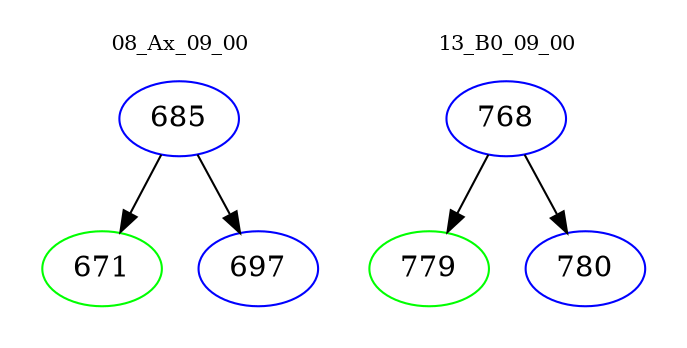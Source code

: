 digraph{
subgraph cluster_0 {
color = white
label = "08_Ax_09_00";
fontsize=10;
T0_685 [label="685", color="blue"]
T0_685 -> T0_671 [color="black"]
T0_671 [label="671", color="green"]
T0_685 -> T0_697 [color="black"]
T0_697 [label="697", color="blue"]
}
subgraph cluster_1 {
color = white
label = "13_B0_09_00";
fontsize=10;
T1_768 [label="768", color="blue"]
T1_768 -> T1_779 [color="black"]
T1_779 [label="779", color="green"]
T1_768 -> T1_780 [color="black"]
T1_780 [label="780", color="blue"]
}
}
